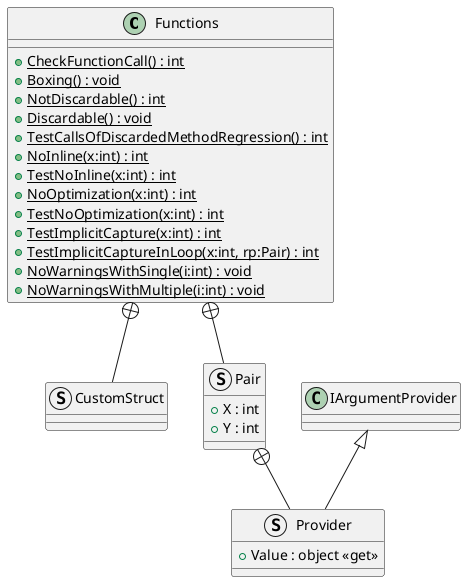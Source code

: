 @startuml
class Functions {
    + {static} CheckFunctionCall() : int
    + {static} Boxing() : void
    + {static} NotDiscardable() : int
    + {static} Discardable() : void
    + {static} TestCallsOfDiscardedMethodRegression() : int
    + {static} NoInline(x:int) : int
    + {static} TestNoInline(x:int) : int
    + {static} NoOptimization(x:int) : int
    + {static} TestNoOptimization(x:int) : int
    + {static} TestImplicitCapture(x:int) : int
    + {static} TestImplicitCaptureInLoop(x:int, rp:Pair) : int
    + {static} NoWarningsWithSingle(i:int) : void
    + {static} NoWarningsWithMultiple(i:int) : void
}
struct CustomStruct {
}
struct Pair {
    + X : int
    + Y : int
}
struct Provider {
    + Value : object <<get>>
}
Functions +-- CustomStruct
Functions +-- Pair
Pair +-- Provider
IArgumentProvider <|-- Provider
@enduml
